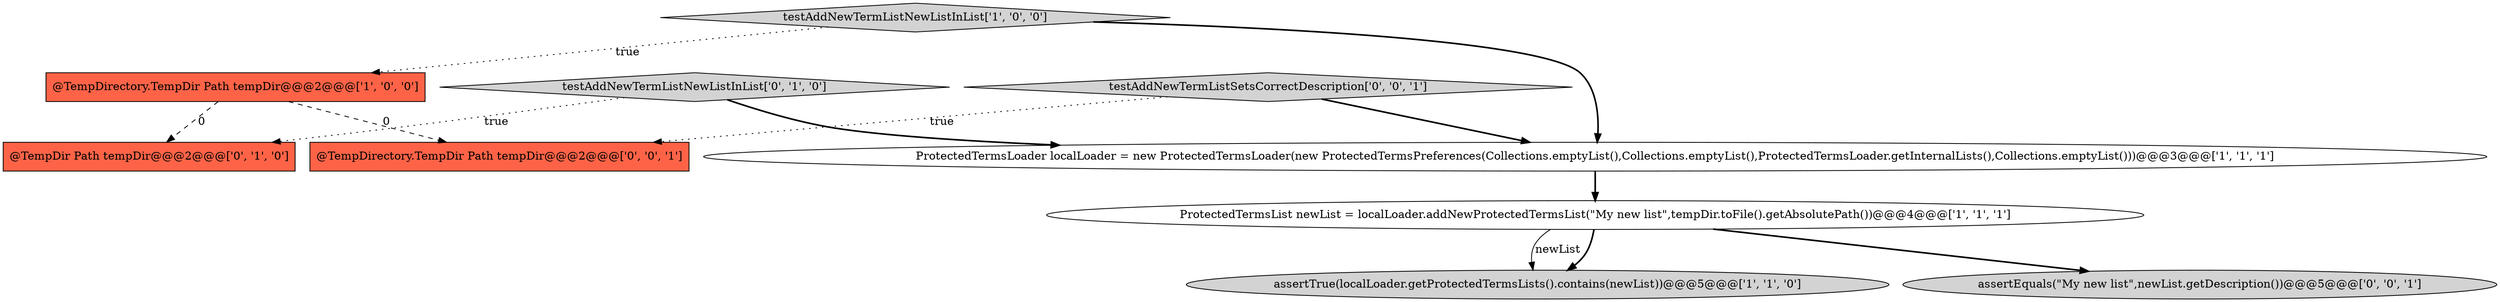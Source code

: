 digraph {
0 [style = filled, label = "@TempDirectory.TempDir Path tempDir@@@2@@@['1', '0', '0']", fillcolor = tomato, shape = box image = "AAA1AAABBB1BBB"];
2 [style = filled, label = "ProtectedTermsLoader localLoader = new ProtectedTermsLoader(new ProtectedTermsPreferences(Collections.emptyList(),Collections.emptyList(),ProtectedTermsLoader.getInternalLists(),Collections.emptyList()))@@@3@@@['1', '1', '1']", fillcolor = white, shape = ellipse image = "AAA0AAABBB1BBB"];
5 [style = filled, label = "testAddNewTermListNewListInList['0', '1', '0']", fillcolor = lightgray, shape = diamond image = "AAA0AAABBB2BBB"];
6 [style = filled, label = "@TempDir Path tempDir@@@2@@@['0', '1', '0']", fillcolor = tomato, shape = box image = "AAA1AAABBB2BBB"];
1 [style = filled, label = "assertTrue(localLoader.getProtectedTermsLists().contains(newList))@@@5@@@['1', '1', '0']", fillcolor = lightgray, shape = ellipse image = "AAA0AAABBB1BBB"];
7 [style = filled, label = "testAddNewTermListSetsCorrectDescription['0', '0', '1']", fillcolor = lightgray, shape = diamond image = "AAA0AAABBB3BBB"];
9 [style = filled, label = "@TempDirectory.TempDir Path tempDir@@@2@@@['0', '0', '1']", fillcolor = tomato, shape = box image = "AAA0AAABBB3BBB"];
4 [style = filled, label = "ProtectedTermsList newList = localLoader.addNewProtectedTermsList(\"My new list\",tempDir.toFile().getAbsolutePath())@@@4@@@['1', '1', '1']", fillcolor = white, shape = ellipse image = "AAA0AAABBB1BBB"];
8 [style = filled, label = "assertEquals(\"My new list\",newList.getDescription())@@@5@@@['0', '0', '1']", fillcolor = lightgray, shape = ellipse image = "AAA0AAABBB3BBB"];
3 [style = filled, label = "testAddNewTermListNewListInList['1', '0', '0']", fillcolor = lightgray, shape = diamond image = "AAA0AAABBB1BBB"];
5->6 [style = dotted, label="true"];
4->8 [style = bold, label=""];
5->2 [style = bold, label=""];
4->1 [style = bold, label=""];
0->9 [style = dashed, label="0"];
7->9 [style = dotted, label="true"];
3->2 [style = bold, label=""];
2->4 [style = bold, label=""];
7->2 [style = bold, label=""];
4->1 [style = solid, label="newList"];
0->6 [style = dashed, label="0"];
3->0 [style = dotted, label="true"];
}
